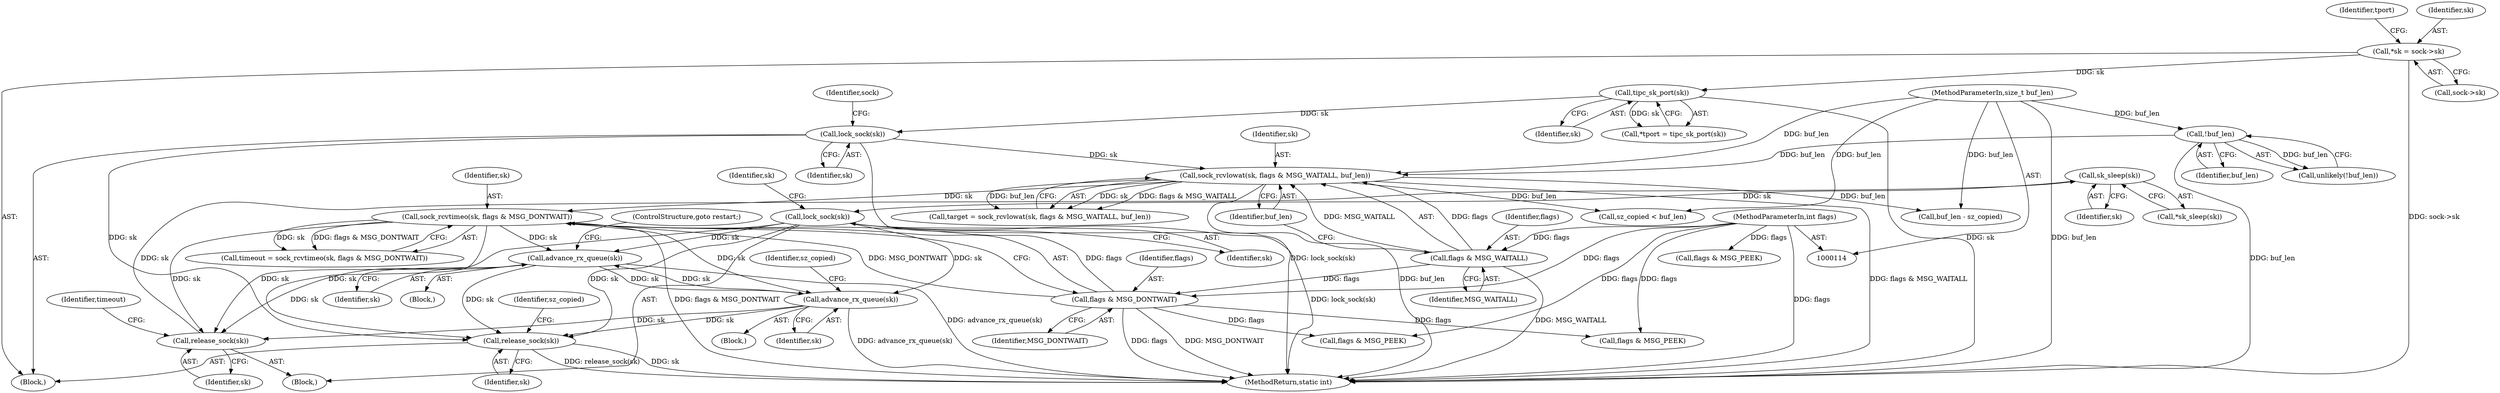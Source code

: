digraph "0_linux_60085c3d009b0df252547adb336d1ccca5ce52ec_0@API" {
"1000235" [label="(Call,sk_sleep(sk))"];
"1000229" [label="(Call,release_sock(sk))"];
"1000268" [label="(Call,advance_rx_queue(sk))"];
"1000405" [label="(Call,advance_rx_queue(sk))"];
"1000240" [label="(Call,lock_sock(sk))"];
"1000235" [label="(Call,sk_sleep(sk))"];
"1000191" [label="(Call,sock_rcvtimeo(sk, flags & MSG_DONTWAIT))"];
"1000183" [label="(Call,sock_rcvlowat(sk, flags & MSG_WAITALL, buf_len))"];
"1000155" [label="(Call,lock_sock(sk))"];
"1000130" [label="(Call,tipc_sk_port(sk))"];
"1000122" [label="(Call,*sk = sock->sk)"];
"1000185" [label="(Call,flags & MSG_WAITALL)"];
"1000119" [label="(MethodParameterIn,int flags)"];
"1000150" [label="(Call,!buf_len)"];
"1000118" [label="(MethodParameterIn,size_t buf_len)"];
"1000193" [label="(Call,flags & MSG_DONTWAIT)"];
"1000432" [label="(Call,release_sock(sk))"];
"1000150" [label="(Call,!buf_len)"];
"1000405" [label="(Call,advance_rx_queue(sk))"];
"1000162" [label="(Identifier,sock)"];
"1000194" [label="(Identifier,flags)"];
"1000386" [label="(Call,flags & MSG_PEEK)"];
"1000185" [label="(Call,flags & MSG_WAITALL)"];
"1000232" [label="(Identifier,timeout)"];
"1000181" [label="(Call,target = sock_rcvlowat(sk, flags & MSG_WAITALL, buf_len))"];
"1000124" [label="(Call,sock->sk)"];
"1000344" [label="(Call,flags & MSG_PEEK)"];
"1000229" [label="(Call,release_sock(sk))"];
"1000235" [label="(Call,sk_sleep(sk))"];
"1000241" [label="(Identifier,sk)"];
"1000119" [label="(MethodParameterIn,int flags)"];
"1000191" [label="(Call,sock_rcvtimeo(sk, flags & MSG_DONTWAIT))"];
"1000436" [label="(Identifier,sz_copied)"];
"1000120" [label="(Block,)"];
"1000201" [label="(Identifier,sk)"];
"1000189" [label="(Call,timeout = sock_rcvtimeo(sk, flags & MSG_DONTWAIT))"];
"1000129" [label="(Identifier,tport)"];
"1000187" [label="(Identifier,MSG_WAITALL)"];
"1000439" [label="(MethodReturn,static int)"];
"1000240" [label="(Call,lock_sock(sk))"];
"1000155" [label="(Call,lock_sock(sk))"];
"1000270" [label="(ControlStructure,goto restart;)"];
"1000389" [label="(Block,)"];
"1000123" [label="(Identifier,sk)"];
"1000433" [label="(Identifier,sk)"];
"1000269" [label="(Identifier,sk)"];
"1000192" [label="(Identifier,sk)"];
"1000186" [label="(Identifier,flags)"];
"1000151" [label="(Identifier,buf_len)"];
"1000131" [label="(Identifier,sk)"];
"1000432" [label="(Call,release_sock(sk))"];
"1000128" [label="(Call,*tport = tipc_sk_port(sk))"];
"1000308" [label="(Call,buf_len - sz_copied)"];
"1000236" [label="(Identifier,sk)"];
"1000188" [label="(Identifier,buf_len)"];
"1000409" [label="(Call,sz_copied < buf_len)"];
"1000122" [label="(Call,*sk = sock->sk)"];
"1000406" [label="(Identifier,sk)"];
"1000193" [label="(Call,flags & MSG_DONTWAIT)"];
"1000149" [label="(Call,unlikely(!buf_len))"];
"1000268" [label="(Call,advance_rx_queue(sk))"];
"1000267" [label="(Block,)"];
"1000184" [label="(Identifier,sk)"];
"1000203" [label="(Block,)"];
"1000195" [label="(Identifier,MSG_DONTWAIT)"];
"1000156" [label="(Identifier,sk)"];
"1000425" [label="(Call,flags & MSG_PEEK)"];
"1000118" [label="(MethodParameterIn,size_t buf_len)"];
"1000130" [label="(Call,tipc_sk_port(sk))"];
"1000230" [label="(Identifier,sk)"];
"1000410" [label="(Identifier,sz_copied)"];
"1000183" [label="(Call,sock_rcvlowat(sk, flags & MSG_WAITALL, buf_len))"];
"1000234" [label="(Call,*sk_sleep(sk))"];
"1000235" -> "1000234"  [label="AST: "];
"1000235" -> "1000236"  [label="CFG: "];
"1000236" -> "1000235"  [label="AST: "];
"1000234" -> "1000235"  [label="CFG: "];
"1000229" -> "1000235"  [label="DDG: sk"];
"1000235" -> "1000240"  [label="DDG: sk"];
"1000229" -> "1000203"  [label="AST: "];
"1000229" -> "1000230"  [label="CFG: "];
"1000230" -> "1000229"  [label="AST: "];
"1000232" -> "1000229"  [label="CFG: "];
"1000268" -> "1000229"  [label="DDG: sk"];
"1000405" -> "1000229"  [label="DDG: sk"];
"1000240" -> "1000229"  [label="DDG: sk"];
"1000191" -> "1000229"  [label="DDG: sk"];
"1000268" -> "1000267"  [label="AST: "];
"1000268" -> "1000269"  [label="CFG: "];
"1000269" -> "1000268"  [label="AST: "];
"1000270" -> "1000268"  [label="CFG: "];
"1000268" -> "1000439"  [label="DDG: advance_rx_queue(sk)"];
"1000405" -> "1000268"  [label="DDG: sk"];
"1000240" -> "1000268"  [label="DDG: sk"];
"1000191" -> "1000268"  [label="DDG: sk"];
"1000268" -> "1000405"  [label="DDG: sk"];
"1000268" -> "1000432"  [label="DDG: sk"];
"1000405" -> "1000389"  [label="AST: "];
"1000405" -> "1000406"  [label="CFG: "];
"1000406" -> "1000405"  [label="AST: "];
"1000410" -> "1000405"  [label="CFG: "];
"1000405" -> "1000439"  [label="DDG: advance_rx_queue(sk)"];
"1000240" -> "1000405"  [label="DDG: sk"];
"1000191" -> "1000405"  [label="DDG: sk"];
"1000405" -> "1000432"  [label="DDG: sk"];
"1000240" -> "1000203"  [label="AST: "];
"1000240" -> "1000241"  [label="CFG: "];
"1000241" -> "1000240"  [label="AST: "];
"1000201" -> "1000240"  [label="CFG: "];
"1000240" -> "1000439"  [label="DDG: lock_sock(sk)"];
"1000240" -> "1000432"  [label="DDG: sk"];
"1000191" -> "1000189"  [label="AST: "];
"1000191" -> "1000193"  [label="CFG: "];
"1000192" -> "1000191"  [label="AST: "];
"1000193" -> "1000191"  [label="AST: "];
"1000189" -> "1000191"  [label="CFG: "];
"1000191" -> "1000439"  [label="DDG: flags & MSG_DONTWAIT"];
"1000191" -> "1000189"  [label="DDG: sk"];
"1000191" -> "1000189"  [label="DDG: flags & MSG_DONTWAIT"];
"1000183" -> "1000191"  [label="DDG: sk"];
"1000193" -> "1000191"  [label="DDG: flags"];
"1000193" -> "1000191"  [label="DDG: MSG_DONTWAIT"];
"1000191" -> "1000432"  [label="DDG: sk"];
"1000183" -> "1000181"  [label="AST: "];
"1000183" -> "1000188"  [label="CFG: "];
"1000184" -> "1000183"  [label="AST: "];
"1000185" -> "1000183"  [label="AST: "];
"1000188" -> "1000183"  [label="AST: "];
"1000181" -> "1000183"  [label="CFG: "];
"1000183" -> "1000439"  [label="DDG: buf_len"];
"1000183" -> "1000439"  [label="DDG: flags & MSG_WAITALL"];
"1000183" -> "1000181"  [label="DDG: sk"];
"1000183" -> "1000181"  [label="DDG: flags & MSG_WAITALL"];
"1000183" -> "1000181"  [label="DDG: buf_len"];
"1000155" -> "1000183"  [label="DDG: sk"];
"1000185" -> "1000183"  [label="DDG: flags"];
"1000185" -> "1000183"  [label="DDG: MSG_WAITALL"];
"1000150" -> "1000183"  [label="DDG: buf_len"];
"1000118" -> "1000183"  [label="DDG: buf_len"];
"1000183" -> "1000308"  [label="DDG: buf_len"];
"1000183" -> "1000409"  [label="DDG: buf_len"];
"1000155" -> "1000120"  [label="AST: "];
"1000155" -> "1000156"  [label="CFG: "];
"1000156" -> "1000155"  [label="AST: "];
"1000162" -> "1000155"  [label="CFG: "];
"1000155" -> "1000439"  [label="DDG: lock_sock(sk)"];
"1000130" -> "1000155"  [label="DDG: sk"];
"1000155" -> "1000432"  [label="DDG: sk"];
"1000130" -> "1000128"  [label="AST: "];
"1000130" -> "1000131"  [label="CFG: "];
"1000131" -> "1000130"  [label="AST: "];
"1000128" -> "1000130"  [label="CFG: "];
"1000130" -> "1000439"  [label="DDG: sk"];
"1000130" -> "1000128"  [label="DDG: sk"];
"1000122" -> "1000130"  [label="DDG: sk"];
"1000122" -> "1000120"  [label="AST: "];
"1000122" -> "1000124"  [label="CFG: "];
"1000123" -> "1000122"  [label="AST: "];
"1000124" -> "1000122"  [label="AST: "];
"1000129" -> "1000122"  [label="CFG: "];
"1000122" -> "1000439"  [label="DDG: sock->sk"];
"1000185" -> "1000187"  [label="CFG: "];
"1000186" -> "1000185"  [label="AST: "];
"1000187" -> "1000185"  [label="AST: "];
"1000188" -> "1000185"  [label="CFG: "];
"1000185" -> "1000439"  [label="DDG: MSG_WAITALL"];
"1000119" -> "1000185"  [label="DDG: flags"];
"1000185" -> "1000193"  [label="DDG: flags"];
"1000119" -> "1000114"  [label="AST: "];
"1000119" -> "1000439"  [label="DDG: flags"];
"1000119" -> "1000193"  [label="DDG: flags"];
"1000119" -> "1000344"  [label="DDG: flags"];
"1000119" -> "1000386"  [label="DDG: flags"];
"1000119" -> "1000425"  [label="DDG: flags"];
"1000150" -> "1000149"  [label="AST: "];
"1000150" -> "1000151"  [label="CFG: "];
"1000151" -> "1000150"  [label="AST: "];
"1000149" -> "1000150"  [label="CFG: "];
"1000150" -> "1000439"  [label="DDG: buf_len"];
"1000150" -> "1000149"  [label="DDG: buf_len"];
"1000118" -> "1000150"  [label="DDG: buf_len"];
"1000118" -> "1000114"  [label="AST: "];
"1000118" -> "1000439"  [label="DDG: buf_len"];
"1000118" -> "1000308"  [label="DDG: buf_len"];
"1000118" -> "1000409"  [label="DDG: buf_len"];
"1000193" -> "1000195"  [label="CFG: "];
"1000194" -> "1000193"  [label="AST: "];
"1000195" -> "1000193"  [label="AST: "];
"1000193" -> "1000439"  [label="DDG: flags"];
"1000193" -> "1000439"  [label="DDG: MSG_DONTWAIT"];
"1000193" -> "1000344"  [label="DDG: flags"];
"1000193" -> "1000386"  [label="DDG: flags"];
"1000432" -> "1000120"  [label="AST: "];
"1000432" -> "1000433"  [label="CFG: "];
"1000433" -> "1000432"  [label="AST: "];
"1000436" -> "1000432"  [label="CFG: "];
"1000432" -> "1000439"  [label="DDG: release_sock(sk)"];
"1000432" -> "1000439"  [label="DDG: sk"];
}
